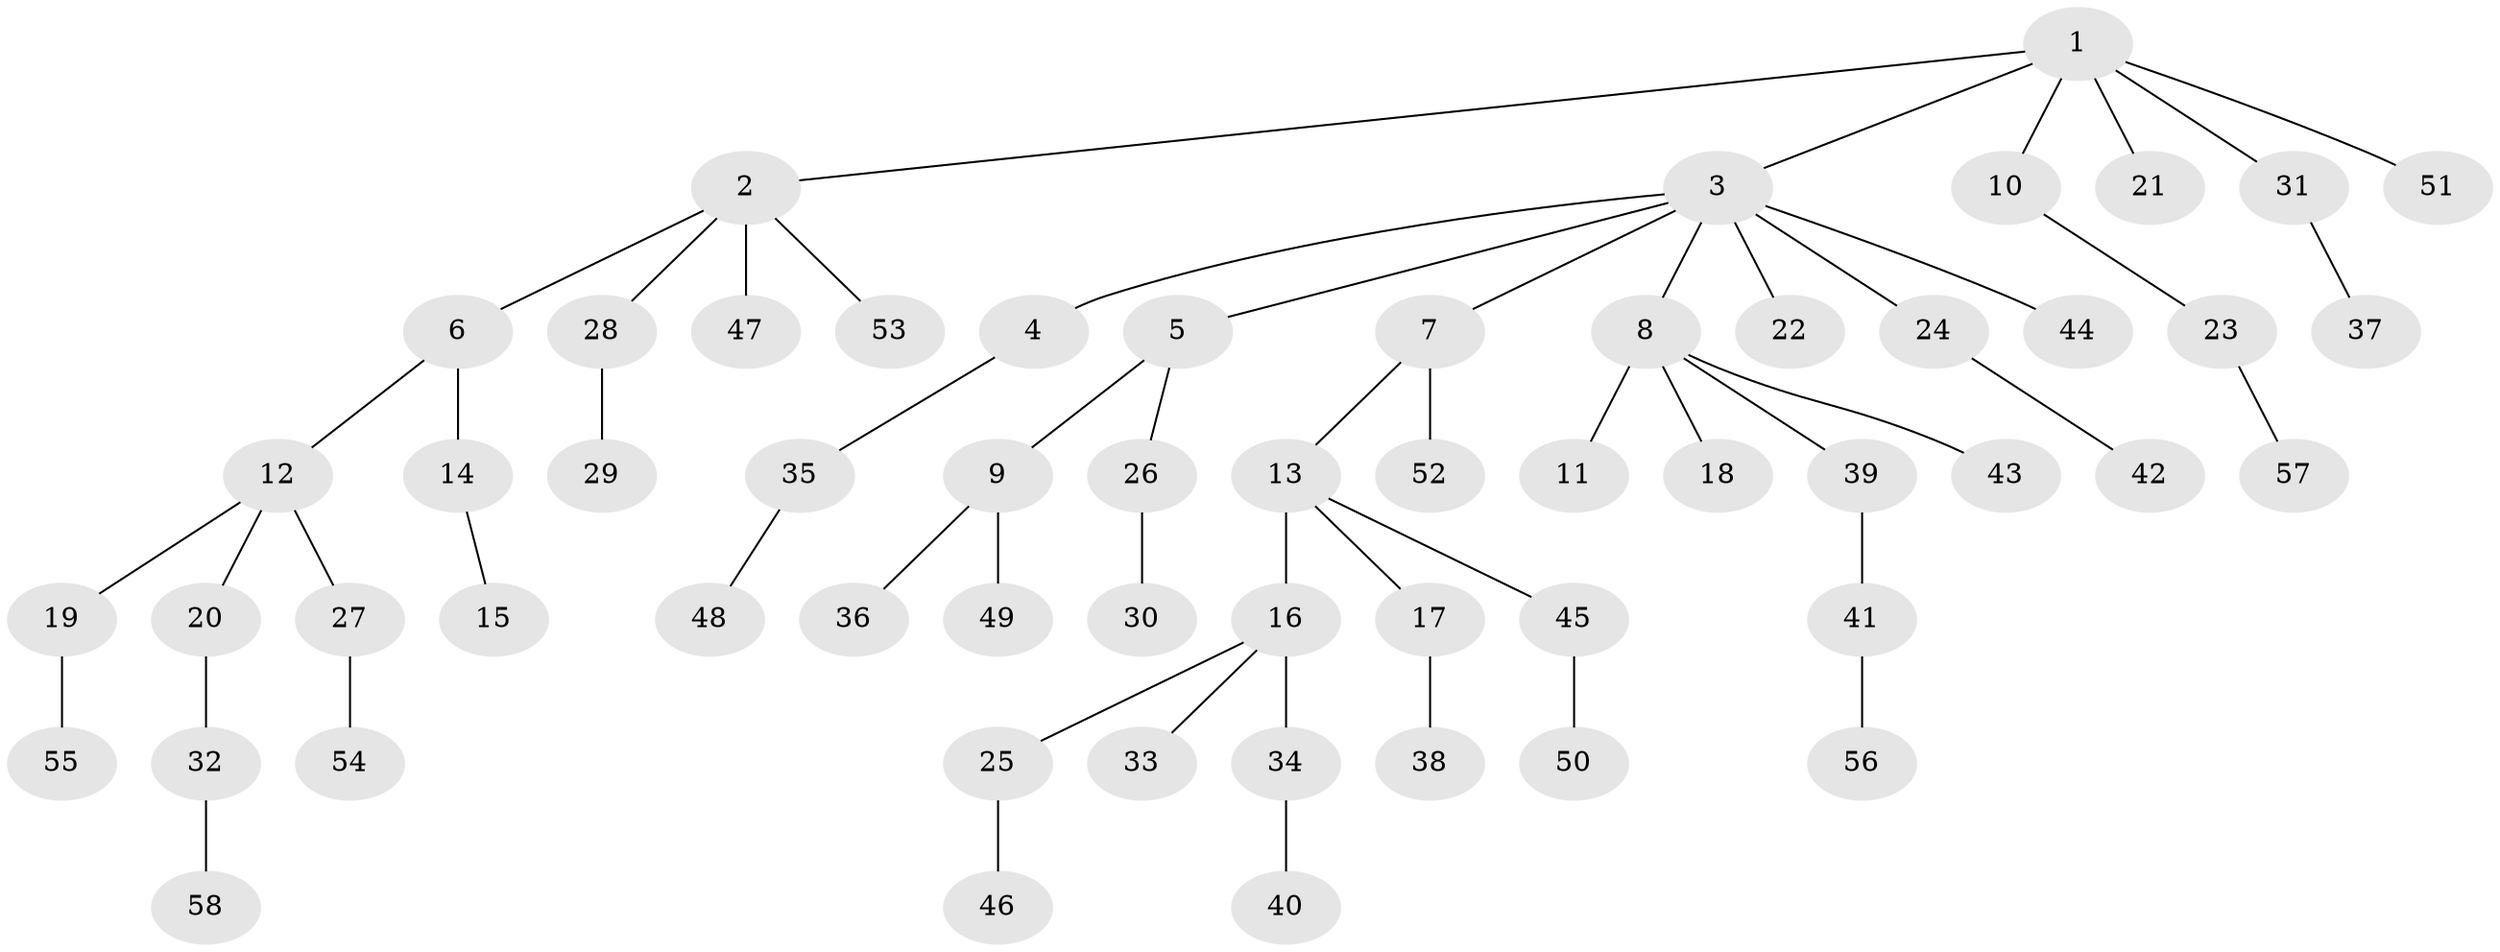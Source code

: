 // coarse degree distribution, {5: 0.02857142857142857, 4: 0.11428571428571428, 7: 0.02857142857142857, 2: 0.14285714285714285, 3: 0.08571428571428572, 1: 0.6}
// Generated by graph-tools (version 1.1) at 2025/51/03/04/25 22:51:59]
// undirected, 58 vertices, 57 edges
graph export_dot {
  node [color=gray90,style=filled];
  1;
  2;
  3;
  4;
  5;
  6;
  7;
  8;
  9;
  10;
  11;
  12;
  13;
  14;
  15;
  16;
  17;
  18;
  19;
  20;
  21;
  22;
  23;
  24;
  25;
  26;
  27;
  28;
  29;
  30;
  31;
  32;
  33;
  34;
  35;
  36;
  37;
  38;
  39;
  40;
  41;
  42;
  43;
  44;
  45;
  46;
  47;
  48;
  49;
  50;
  51;
  52;
  53;
  54;
  55;
  56;
  57;
  58;
  1 -- 2;
  1 -- 3;
  1 -- 10;
  1 -- 21;
  1 -- 31;
  1 -- 51;
  2 -- 6;
  2 -- 28;
  2 -- 47;
  2 -- 53;
  3 -- 4;
  3 -- 5;
  3 -- 7;
  3 -- 8;
  3 -- 22;
  3 -- 24;
  3 -- 44;
  4 -- 35;
  5 -- 9;
  5 -- 26;
  6 -- 12;
  6 -- 14;
  7 -- 13;
  7 -- 52;
  8 -- 11;
  8 -- 18;
  8 -- 39;
  8 -- 43;
  9 -- 36;
  9 -- 49;
  10 -- 23;
  12 -- 19;
  12 -- 20;
  12 -- 27;
  13 -- 16;
  13 -- 17;
  13 -- 45;
  14 -- 15;
  16 -- 25;
  16 -- 33;
  16 -- 34;
  17 -- 38;
  19 -- 55;
  20 -- 32;
  23 -- 57;
  24 -- 42;
  25 -- 46;
  26 -- 30;
  27 -- 54;
  28 -- 29;
  31 -- 37;
  32 -- 58;
  34 -- 40;
  35 -- 48;
  39 -- 41;
  41 -- 56;
  45 -- 50;
}
